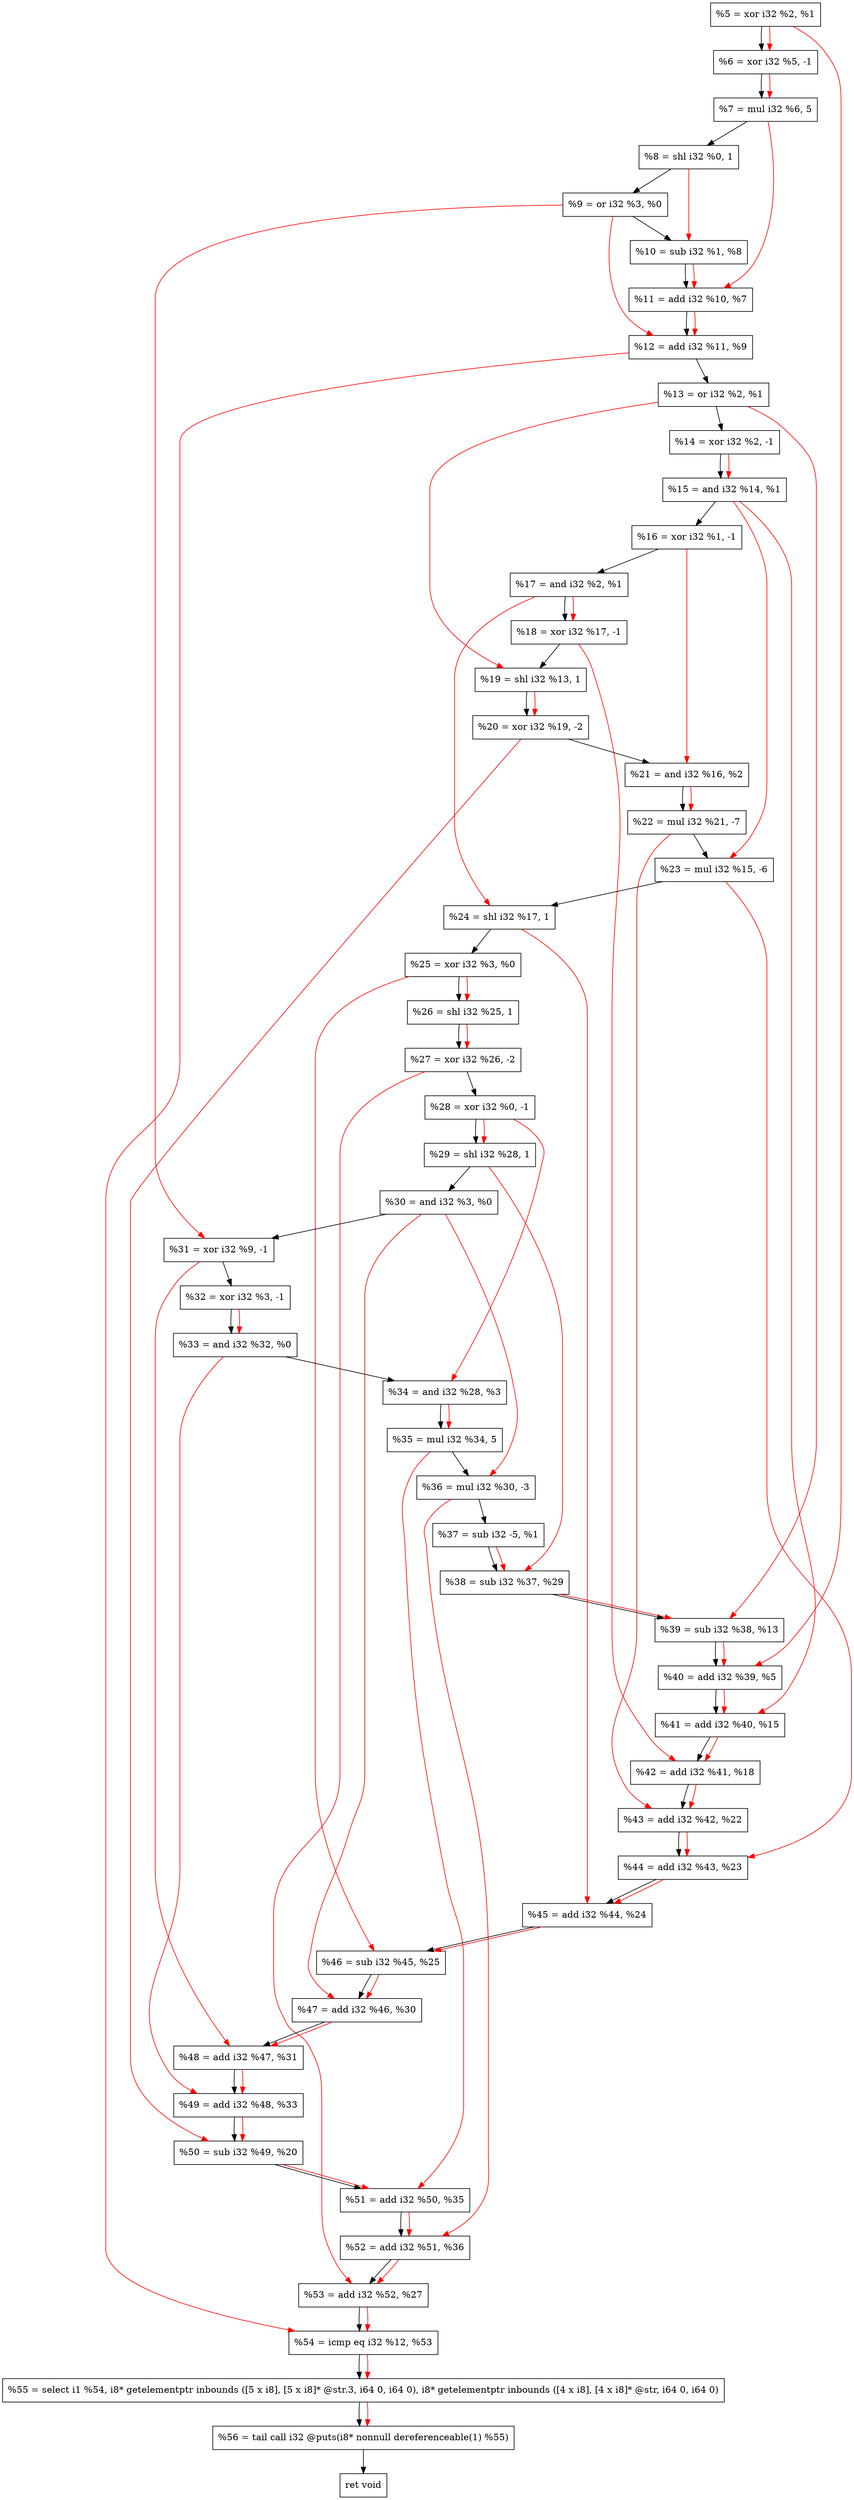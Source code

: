digraph "DFG for'crackme' function" {
	Node0x210f790[shape=record, label="  %5 = xor i32 %2, %1"];
	Node0x210fe10[shape=record, label="  %6 = xor i32 %5, -1"];
	Node0x210feb0[shape=record, label="  %7 = mul i32 %6, 5"];
	Node0x210ff50[shape=record, label="  %8 = shl i32 %0, 1"];
	Node0x210ffc0[shape=record, label="  %9 = or i32 %3, %0"];
	Node0x2110030[shape=record, label="  %10 = sub i32 %1, %8"];
	Node0x21100a0[shape=record, label="  %11 = add i32 %10, %7"];
	Node0x2110110[shape=record, label="  %12 = add i32 %11, %9"];
	Node0x2110180[shape=record, label="  %13 = or i32 %2, %1"];
	Node0x21101f0[shape=record, label="  %14 = xor i32 %2, -1"];
	Node0x2110260[shape=record, label="  %15 = and i32 %14, %1"];
	Node0x21102d0[shape=record, label="  %16 = xor i32 %1, -1"];
	Node0x2110340[shape=record, label="  %17 = and i32 %2, %1"];
	Node0x21103b0[shape=record, label="  %18 = xor i32 %17, -1"];
	Node0x2110420[shape=record, label="  %19 = shl i32 %13, 1"];
	Node0x21104c0[shape=record, label="  %20 = xor i32 %19, -2"];
	Node0x2110530[shape=record, label="  %21 = and i32 %16, %2"];
	Node0x21105d0[shape=record, label="  %22 = mul i32 %21, -7"];
	Node0x2110670[shape=record, label="  %23 = mul i32 %15, -6"];
	Node0x21106e0[shape=record, label="  %24 = shl i32 %17, 1"];
	Node0x2110750[shape=record, label="  %25 = xor i32 %3, %0"];
	Node0x21107c0[shape=record, label="  %26 = shl i32 %25, 1"];
	Node0x2110830[shape=record, label="  %27 = xor i32 %26, -2"];
	Node0x21108a0[shape=record, label="  %28 = xor i32 %0, -1"];
	Node0x2110910[shape=record, label="  %29 = shl i32 %28, 1"];
	Node0x2110980[shape=record, label="  %30 = and i32 %3, %0"];
	Node0x21109f0[shape=record, label="  %31 = xor i32 %9, -1"];
	Node0x2110a60[shape=record, label="  %32 = xor i32 %3, -1"];
	Node0x2110ce0[shape=record, label="  %33 = and i32 %32, %0"];
	Node0x2110d50[shape=record, label="  %34 = and i32 %28, %3"];
	Node0x2110dc0[shape=record, label="  %35 = mul i32 %34, 5"];
	Node0x2110e60[shape=record, label="  %36 = mul i32 %30, -3"];
	Node0x2110f00[shape=record, label="  %37 = sub i32 -5, %1"];
	Node0x2110f70[shape=record, label="  %38 = sub i32 %37, %29"];
	Node0x2110fe0[shape=record, label="  %39 = sub i32 %38, %13"];
	Node0x2111050[shape=record, label="  %40 = add i32 %39, %5"];
	Node0x21110c0[shape=record, label="  %41 = add i32 %40, %15"];
	Node0x2111130[shape=record, label="  %42 = add i32 %41, %18"];
	Node0x21111a0[shape=record, label="  %43 = add i32 %42, %22"];
	Node0x2111210[shape=record, label="  %44 = add i32 %43, %23"];
	Node0x2111280[shape=record, label="  %45 = add i32 %44, %24"];
	Node0x21112f0[shape=record, label="  %46 = sub i32 %45, %25"];
	Node0x2111360[shape=record, label="  %47 = add i32 %46, %30"];
	Node0x21113d0[shape=record, label="  %48 = add i32 %47, %31"];
	Node0x2111440[shape=record, label="  %49 = add i32 %48, %33"];
	Node0x21114b0[shape=record, label="  %50 = sub i32 %49, %20"];
	Node0x2111520[shape=record, label="  %51 = add i32 %50, %35"];
	Node0x2111590[shape=record, label="  %52 = add i32 %51, %36"];
	Node0x2111600[shape=record, label="  %53 = add i32 %52, %27"];
	Node0x2111670[shape=record, label="  %54 = icmp eq i32 %12, %53"];
	Node0x20b0268[shape=record, label="  %55 = select i1 %54, i8* getelementptr inbounds ([5 x i8], [5 x i8]* @str.3, i64 0, i64 0), i8* getelementptr inbounds ([4 x i8], [4 x i8]* @str, i64 0, i64 0)"];
	Node0x2111b10[shape=record, label="  %56 = tail call i32 @puts(i8* nonnull dereferenceable(1) %55)"];
	Node0x2111b60[shape=record, label="  ret void"];
	Node0x210f790 -> Node0x210fe10;
	Node0x210fe10 -> Node0x210feb0;
	Node0x210feb0 -> Node0x210ff50;
	Node0x210ff50 -> Node0x210ffc0;
	Node0x210ffc0 -> Node0x2110030;
	Node0x2110030 -> Node0x21100a0;
	Node0x21100a0 -> Node0x2110110;
	Node0x2110110 -> Node0x2110180;
	Node0x2110180 -> Node0x21101f0;
	Node0x21101f0 -> Node0x2110260;
	Node0x2110260 -> Node0x21102d0;
	Node0x21102d0 -> Node0x2110340;
	Node0x2110340 -> Node0x21103b0;
	Node0x21103b0 -> Node0x2110420;
	Node0x2110420 -> Node0x21104c0;
	Node0x21104c0 -> Node0x2110530;
	Node0x2110530 -> Node0x21105d0;
	Node0x21105d0 -> Node0x2110670;
	Node0x2110670 -> Node0x21106e0;
	Node0x21106e0 -> Node0x2110750;
	Node0x2110750 -> Node0x21107c0;
	Node0x21107c0 -> Node0x2110830;
	Node0x2110830 -> Node0x21108a0;
	Node0x21108a0 -> Node0x2110910;
	Node0x2110910 -> Node0x2110980;
	Node0x2110980 -> Node0x21109f0;
	Node0x21109f0 -> Node0x2110a60;
	Node0x2110a60 -> Node0x2110ce0;
	Node0x2110ce0 -> Node0x2110d50;
	Node0x2110d50 -> Node0x2110dc0;
	Node0x2110dc0 -> Node0x2110e60;
	Node0x2110e60 -> Node0x2110f00;
	Node0x2110f00 -> Node0x2110f70;
	Node0x2110f70 -> Node0x2110fe0;
	Node0x2110fe0 -> Node0x2111050;
	Node0x2111050 -> Node0x21110c0;
	Node0x21110c0 -> Node0x2111130;
	Node0x2111130 -> Node0x21111a0;
	Node0x21111a0 -> Node0x2111210;
	Node0x2111210 -> Node0x2111280;
	Node0x2111280 -> Node0x21112f0;
	Node0x21112f0 -> Node0x2111360;
	Node0x2111360 -> Node0x21113d0;
	Node0x21113d0 -> Node0x2111440;
	Node0x2111440 -> Node0x21114b0;
	Node0x21114b0 -> Node0x2111520;
	Node0x2111520 -> Node0x2111590;
	Node0x2111590 -> Node0x2111600;
	Node0x2111600 -> Node0x2111670;
	Node0x2111670 -> Node0x20b0268;
	Node0x20b0268 -> Node0x2111b10;
	Node0x2111b10 -> Node0x2111b60;
edge [color=red]
	Node0x210f790 -> Node0x210fe10;
	Node0x210fe10 -> Node0x210feb0;
	Node0x210ff50 -> Node0x2110030;
	Node0x2110030 -> Node0x21100a0;
	Node0x210feb0 -> Node0x21100a0;
	Node0x21100a0 -> Node0x2110110;
	Node0x210ffc0 -> Node0x2110110;
	Node0x21101f0 -> Node0x2110260;
	Node0x2110340 -> Node0x21103b0;
	Node0x2110180 -> Node0x2110420;
	Node0x2110420 -> Node0x21104c0;
	Node0x21102d0 -> Node0x2110530;
	Node0x2110530 -> Node0x21105d0;
	Node0x2110260 -> Node0x2110670;
	Node0x2110340 -> Node0x21106e0;
	Node0x2110750 -> Node0x21107c0;
	Node0x21107c0 -> Node0x2110830;
	Node0x21108a0 -> Node0x2110910;
	Node0x210ffc0 -> Node0x21109f0;
	Node0x2110a60 -> Node0x2110ce0;
	Node0x21108a0 -> Node0x2110d50;
	Node0x2110d50 -> Node0x2110dc0;
	Node0x2110980 -> Node0x2110e60;
	Node0x2110f00 -> Node0x2110f70;
	Node0x2110910 -> Node0x2110f70;
	Node0x2110f70 -> Node0x2110fe0;
	Node0x2110180 -> Node0x2110fe0;
	Node0x2110fe0 -> Node0x2111050;
	Node0x210f790 -> Node0x2111050;
	Node0x2111050 -> Node0x21110c0;
	Node0x2110260 -> Node0x21110c0;
	Node0x21110c0 -> Node0x2111130;
	Node0x21103b0 -> Node0x2111130;
	Node0x2111130 -> Node0x21111a0;
	Node0x21105d0 -> Node0x21111a0;
	Node0x21111a0 -> Node0x2111210;
	Node0x2110670 -> Node0x2111210;
	Node0x2111210 -> Node0x2111280;
	Node0x21106e0 -> Node0x2111280;
	Node0x2111280 -> Node0x21112f0;
	Node0x2110750 -> Node0x21112f0;
	Node0x21112f0 -> Node0x2111360;
	Node0x2110980 -> Node0x2111360;
	Node0x2111360 -> Node0x21113d0;
	Node0x21109f0 -> Node0x21113d0;
	Node0x21113d0 -> Node0x2111440;
	Node0x2110ce0 -> Node0x2111440;
	Node0x2111440 -> Node0x21114b0;
	Node0x21104c0 -> Node0x21114b0;
	Node0x21114b0 -> Node0x2111520;
	Node0x2110dc0 -> Node0x2111520;
	Node0x2111520 -> Node0x2111590;
	Node0x2110e60 -> Node0x2111590;
	Node0x2111590 -> Node0x2111600;
	Node0x2110830 -> Node0x2111600;
	Node0x2110110 -> Node0x2111670;
	Node0x2111600 -> Node0x2111670;
	Node0x2111670 -> Node0x20b0268;
	Node0x20b0268 -> Node0x2111b10;
}
